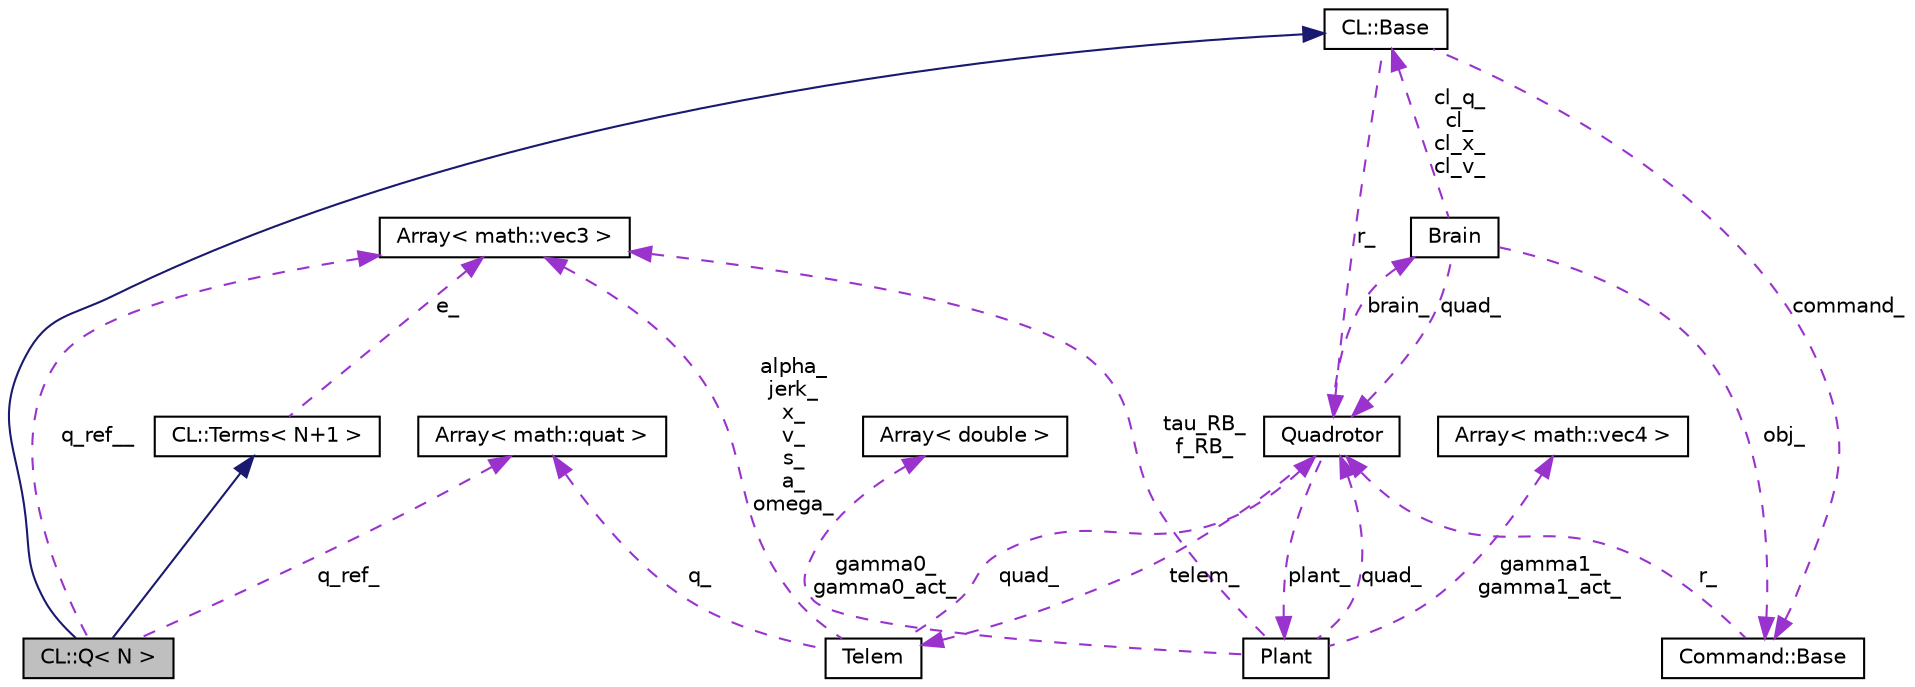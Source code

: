 digraph G
{
  edge [fontname="Helvetica",fontsize="10",labelfontname="Helvetica",labelfontsize="10"];
  node [fontname="Helvetica",fontsize="10",shape=record];
  Node1 [label="CL::Q\< N \>",height=0.2,width=0.4,color="black", fillcolor="grey75", style="filled" fontcolor="black"];
  Node2 -> Node1 [dir=back,color="midnightblue",fontsize="10",style="solid",fontname="Helvetica"];
  Node2 [label="CL::Base",height=0.2,width=0.4,color="black", fillcolor="white", style="filled",URL="$classCL_1_1Base.html"];
  Node3 -> Node2 [dir=back,color="darkorchid3",fontsize="10",style="dashed",label="r_",fontname="Helvetica"];
  Node3 [label="Quadrotor",height=0.2,width=0.4,color="black", fillcolor="white", style="filled",URL="$classQuadrotor.html"];
  Node4 -> Node3 [dir=back,color="darkorchid3",fontsize="10",style="dashed",label="brain_",fontname="Helvetica"];
  Node4 [label="Brain",height=0.2,width=0.4,color="black", fillcolor="white", style="filled",URL="$classBrain.html"];
  Node2 -> Node4 [dir=back,color="darkorchid3",fontsize="10",style="dashed",label="cl_q_\ncl_\ncl_x_\ncl_v_",fontname="Helvetica"];
  Node3 -> Node4 [dir=back,color="darkorchid3",fontsize="10",style="dashed",label="quad_",fontname="Helvetica"];
  Node5 -> Node4 [dir=back,color="darkorchid3",fontsize="10",style="dashed",label="obj_",fontname="Helvetica"];
  Node5 [label="Command::Base",height=0.2,width=0.4,color="black", fillcolor="white", style="filled",URL="$classCommand_1_1Base.html"];
  Node3 -> Node5 [dir=back,color="darkorchid3",fontsize="10",style="dashed",label="r_",fontname="Helvetica"];
  Node6 -> Node3 [dir=back,color="darkorchid3",fontsize="10",style="dashed",label="plant_",fontname="Helvetica"];
  Node6 [label="Plant",height=0.2,width=0.4,color="black", fillcolor="white", style="filled",URL="$classPlant.html"];
  Node7 -> Node6 [dir=back,color="darkorchid3",fontsize="10",style="dashed",label="gamma1_\ngamma1_act_",fontname="Helvetica"];
  Node7 [label="Array\< math::vec4 \>",height=0.2,width=0.4,color="black", fillcolor="white", style="filled",URL="$classArray.html"];
  Node8 -> Node6 [dir=back,color="darkorchid3",fontsize="10",style="dashed",label="tau_RB_\nf_RB_",fontname="Helvetica"];
  Node8 [label="Array\< math::vec3 \>",height=0.2,width=0.4,color="black", fillcolor="white", style="filled",URL="$classArray.html"];
  Node9 -> Node6 [dir=back,color="darkorchid3",fontsize="10",style="dashed",label="gamma0_\ngamma0_act_",fontname="Helvetica"];
  Node9 [label="Array\< double \>",height=0.2,width=0.4,color="black", fillcolor="white", style="filled",URL="$classArray.html"];
  Node3 -> Node6 [dir=back,color="darkorchid3",fontsize="10",style="dashed",label="quad_",fontname="Helvetica"];
  Node10 -> Node3 [dir=back,color="darkorchid3",fontsize="10",style="dashed",label="telem_",fontname="Helvetica"];
  Node10 [label="Telem",height=0.2,width=0.4,color="black", fillcolor="white", style="filled",URL="$classTelem.html"];
  Node11 -> Node10 [dir=back,color="darkorchid3",fontsize="10",style="dashed",label="q_",fontname="Helvetica"];
  Node11 [label="Array\< math::quat \>",height=0.2,width=0.4,color="black", fillcolor="white", style="filled",URL="$classArray.html"];
  Node8 -> Node10 [dir=back,color="darkorchid3",fontsize="10",style="dashed",label="alpha_\njerk_\nx_\nv_\ns_\na_\nomega_",fontname="Helvetica"];
  Node3 -> Node10 [dir=back,color="darkorchid3",fontsize="10",style="dashed",label="quad_",fontname="Helvetica"];
  Node5 -> Node2 [dir=back,color="darkorchid3",fontsize="10",style="dashed",label="command_",fontname="Helvetica"];
  Node12 -> Node1 [dir=back,color="midnightblue",fontsize="10",style="solid",fontname="Helvetica"];
  Node12 [label="CL::Terms\< N+1 \>",height=0.2,width=0.4,color="black", fillcolor="white", style="filled",URL="$classCL_1_1Terms.html"];
  Node8 -> Node12 [dir=back,color="darkorchid3",fontsize="10",style="dashed",label="e_",fontname="Helvetica"];
  Node11 -> Node1 [dir=back,color="darkorchid3",fontsize="10",style="dashed",label="q_ref_",fontname="Helvetica"];
  Node8 -> Node1 [dir=back,color="darkorchid3",fontsize="10",style="dashed",label="q_ref__",fontname="Helvetica"];
}
